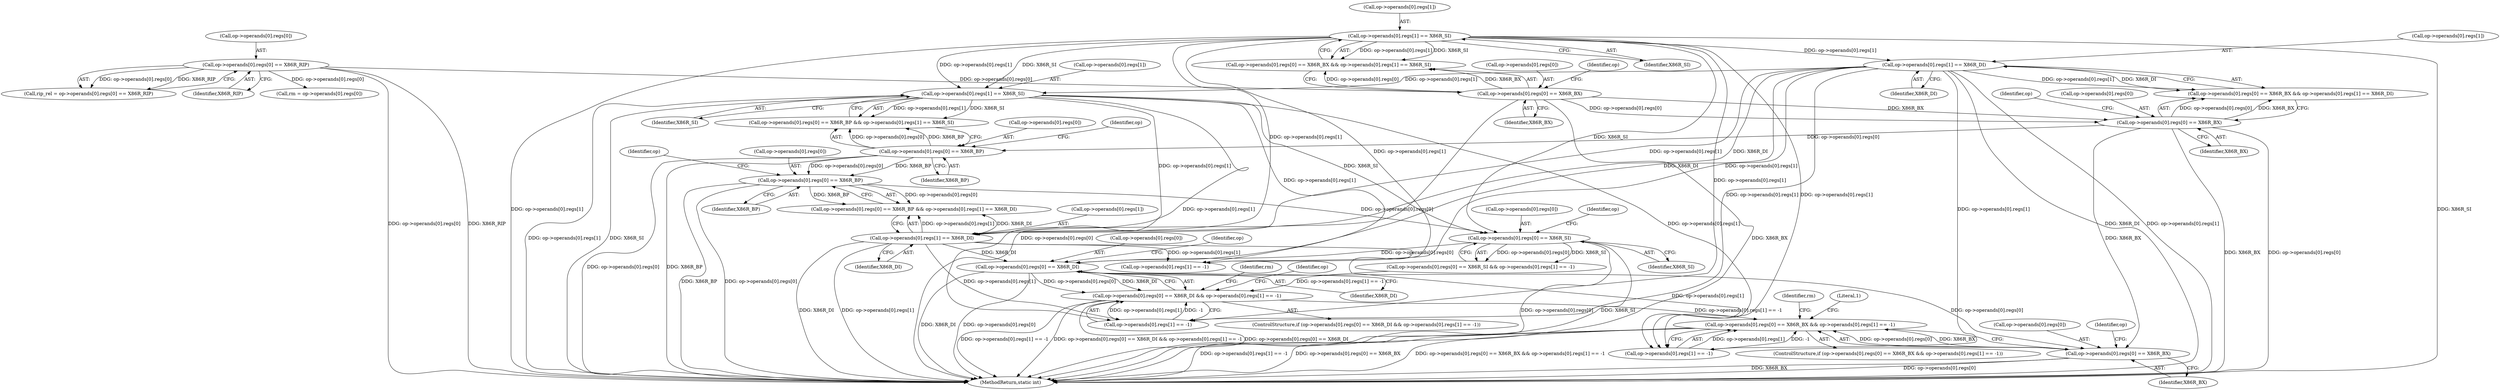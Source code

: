 digraph "0_radare2_f17bfd9f1da05f30f23a4dd05e9d2363e1406948@API" {
"1000887" [label="(Call,op->operands[0].regs[0] == X86R_DI)"];
"1000857" [label="(Call,op->operands[0].regs[0] == X86R_SI)"];
"1000828" [label="(Call,op->operands[0].regs[0] == X86R_BP)"];
"1000799" [label="(Call,op->operands[0].regs[0] == X86R_BP)"];
"1000770" [label="(Call,op->operands[0].regs[0] == X86R_BX)"];
"1000741" [label="(Call,op->operands[0].regs[0] == X86R_BX)"];
"1000629" [label="(Call,op->operands[0].regs[0] == X86R_RIP)"];
"1000752" [label="(Call,op->operands[0].regs[1] == X86R_SI)"];
"1000810" [label="(Call,op->operands[0].regs[1] == X86R_SI)"];
"1000781" [label="(Call,op->operands[0].regs[1] == X86R_DI)"];
"1000839" [label="(Call,op->operands[0].regs[1] == X86R_DI)"];
"1000886" [label="(Call,op->operands[0].regs[0] == X86R_DI && op->operands[0].regs[1] == -1)"];
"1000916" [label="(Call,op->operands[0].regs[0] == X86R_BX && op->operands[0].regs[1] == -1)"];
"1000917" [label="(Call,op->operands[0].regs[0] == X86R_BX)"];
"1000781" [label="(Call,op->operands[0].regs[1] == X86R_DI)"];
"1000811" [label="(Call,op->operands[0].regs[1])"];
"1000917" [label="(Call,op->operands[0].regs[0] == X86R_BX)"];
"1000873" [label="(Identifier,op)"];
"1000799" [label="(Call,op->operands[0].regs[0] == X86R_BP)"];
"1000897" [label="(Identifier,X86R_DI)"];
"1000922" [label="(Identifier,op)"];
"1000627" [label="(Call,rip_rel = op->operands[0].regs[0] == X86R_RIP)"];
"1000771" [label="(Call,op->operands[0].regs[0])"];
"1000867" [label="(Identifier,X86R_SI)"];
"1000948" [label="(Literal,1)"];
"1000770" [label="(Call,op->operands[0].regs[0] == X86R_BX)"];
"1000809" [label="(Identifier,X86R_BP)"];
"1000786" [label="(Identifier,op)"];
"1000838" [label="(Identifier,X86R_BP)"];
"1000827" [label="(Call,op->operands[0].regs[0] == X86R_BP && op->operands[0].regs[1] == X86R_DI)"];
"1000918" [label="(Call,op->operands[0].regs[0])"];
"1000639" [label="(Identifier,X86R_RIP)"];
"1000740" [label="(Call,op->operands[0].regs[0] == X86R_BX && op->operands[0].regs[1] == X86R_SI)"];
"1000800" [label="(Call,op->operands[0].regs[0])"];
"1000885" [label="(ControlStructure,if (op->operands[0].regs[0] == X86R_DI && op->operands[0].regs[1] == -1))"];
"1000741" [label="(Call,op->operands[0].regs[0] == X86R_BX)"];
"1000782" [label="(Call,op->operands[0].regs[1])"];
"1000887" [label="(Call,op->operands[0].regs[0] == X86R_DI)"];
"1000840" [label="(Call,op->operands[0].regs[1])"];
"1000868" [label="(Call,op->operands[0].regs[1] == -1)"];
"1000769" [label="(Call,op->operands[0].regs[0] == X86R_BX && op->operands[0].regs[1] == X86R_DI)"];
"1000753" [label="(Call,op->operands[0].regs[1])"];
"1000942" [label="(Identifier,rm)"];
"1000903" [label="(Identifier,op)"];
"1000820" [label="(Identifier,X86R_SI)"];
"1003220" [label="(MethodReturn,static int)"];
"1000752" [label="(Call,op->operands[0].regs[1] == X86R_SI)"];
"1000780" [label="(Identifier,X86R_BX)"];
"1000757" [label="(Identifier,op)"];
"1000928" [label="(Call,op->operands[0].regs[1] == -1)"];
"1000849" [label="(Identifier,X86R_DI)"];
"1000828" [label="(Call,op->operands[0].regs[0] == X86R_BP)"];
"1000810" [label="(Call,op->operands[0].regs[1] == X86R_SI)"];
"1000844" [label="(Identifier,op)"];
"1000886" [label="(Call,op->operands[0].regs[0] == X86R_DI && op->operands[0].regs[1] == -1)"];
"1000791" [label="(Identifier,X86R_DI)"];
"1000857" [label="(Call,op->operands[0].regs[0] == X86R_SI)"];
"1000815" [label="(Identifier,op)"];
"1000829" [label="(Call,op->operands[0].regs[0])"];
"1000982" [label="(Call,rm = op->operands[0].regs[0])"];
"1000630" [label="(Call,op->operands[0].regs[0])"];
"1000839" [label="(Call,op->operands[0].regs[1] == X86R_DI)"];
"1000912" [label="(Identifier,rm)"];
"1000927" [label="(Identifier,X86R_BX)"];
"1000898" [label="(Call,op->operands[0].regs[1] == -1)"];
"1000915" [label="(ControlStructure,if (op->operands[0].regs[0] == X86R_BX && op->operands[0].regs[1] == -1))"];
"1000916" [label="(Call,op->operands[0].regs[0] == X86R_BX && op->operands[0].regs[1] == -1)"];
"1000856" [label="(Call,op->operands[0].regs[0] == X86R_SI && op->operands[0].regs[1] == -1)"];
"1000858" [label="(Call,op->operands[0].regs[0])"];
"1000742" [label="(Call,op->operands[0].regs[0])"];
"1000933" [label="(Identifier,op)"];
"1000888" [label="(Call,op->operands[0].regs[0])"];
"1000629" [label="(Call,op->operands[0].regs[0] == X86R_RIP)"];
"1000751" [label="(Identifier,X86R_BX)"];
"1000798" [label="(Call,op->operands[0].regs[0] == X86R_BP && op->operands[0].regs[1] == X86R_SI)"];
"1000762" [label="(Identifier,X86R_SI)"];
"1000887" -> "1000886"  [label="AST: "];
"1000887" -> "1000897"  [label="CFG: "];
"1000888" -> "1000887"  [label="AST: "];
"1000897" -> "1000887"  [label="AST: "];
"1000903" -> "1000887"  [label="CFG: "];
"1000886" -> "1000887"  [label="CFG: "];
"1000887" -> "1003220"  [label="DDG: X86R_DI"];
"1000887" -> "1003220"  [label="DDG: op->operands[0].regs[0]"];
"1000887" -> "1000886"  [label="DDG: op->operands[0].regs[0]"];
"1000887" -> "1000886"  [label="DDG: X86R_DI"];
"1000857" -> "1000887"  [label="DDG: op->operands[0].regs[0]"];
"1000781" -> "1000887"  [label="DDG: X86R_DI"];
"1000839" -> "1000887"  [label="DDG: X86R_DI"];
"1000887" -> "1000917"  [label="DDG: op->operands[0].regs[0]"];
"1000857" -> "1000856"  [label="AST: "];
"1000857" -> "1000867"  [label="CFG: "];
"1000858" -> "1000857"  [label="AST: "];
"1000867" -> "1000857"  [label="AST: "];
"1000873" -> "1000857"  [label="CFG: "];
"1000856" -> "1000857"  [label="CFG: "];
"1000857" -> "1003220"  [label="DDG: op->operands[0].regs[0]"];
"1000857" -> "1003220"  [label="DDG: X86R_SI"];
"1000857" -> "1000856"  [label="DDG: op->operands[0].regs[0]"];
"1000857" -> "1000856"  [label="DDG: X86R_SI"];
"1000828" -> "1000857"  [label="DDG: op->operands[0].regs[0]"];
"1000752" -> "1000857"  [label="DDG: X86R_SI"];
"1000810" -> "1000857"  [label="DDG: X86R_SI"];
"1000828" -> "1000827"  [label="AST: "];
"1000828" -> "1000838"  [label="CFG: "];
"1000829" -> "1000828"  [label="AST: "];
"1000838" -> "1000828"  [label="AST: "];
"1000844" -> "1000828"  [label="CFG: "];
"1000827" -> "1000828"  [label="CFG: "];
"1000828" -> "1003220"  [label="DDG: X86R_BP"];
"1000828" -> "1003220"  [label="DDG: op->operands[0].regs[0]"];
"1000828" -> "1000827"  [label="DDG: op->operands[0].regs[0]"];
"1000828" -> "1000827"  [label="DDG: X86R_BP"];
"1000799" -> "1000828"  [label="DDG: op->operands[0].regs[0]"];
"1000799" -> "1000828"  [label="DDG: X86R_BP"];
"1000799" -> "1000798"  [label="AST: "];
"1000799" -> "1000809"  [label="CFG: "];
"1000800" -> "1000799"  [label="AST: "];
"1000809" -> "1000799"  [label="AST: "];
"1000815" -> "1000799"  [label="CFG: "];
"1000798" -> "1000799"  [label="CFG: "];
"1000799" -> "1003220"  [label="DDG: op->operands[0].regs[0]"];
"1000799" -> "1003220"  [label="DDG: X86R_BP"];
"1000799" -> "1000798"  [label="DDG: op->operands[0].regs[0]"];
"1000799" -> "1000798"  [label="DDG: X86R_BP"];
"1000770" -> "1000799"  [label="DDG: op->operands[0].regs[0]"];
"1000770" -> "1000769"  [label="AST: "];
"1000770" -> "1000780"  [label="CFG: "];
"1000771" -> "1000770"  [label="AST: "];
"1000780" -> "1000770"  [label="AST: "];
"1000786" -> "1000770"  [label="CFG: "];
"1000769" -> "1000770"  [label="CFG: "];
"1000770" -> "1003220"  [label="DDG: X86R_BX"];
"1000770" -> "1003220"  [label="DDG: op->operands[0].regs[0]"];
"1000770" -> "1000769"  [label="DDG: op->operands[0].regs[0]"];
"1000770" -> "1000769"  [label="DDG: X86R_BX"];
"1000741" -> "1000770"  [label="DDG: op->operands[0].regs[0]"];
"1000741" -> "1000770"  [label="DDG: X86R_BX"];
"1000770" -> "1000917"  [label="DDG: X86R_BX"];
"1000741" -> "1000740"  [label="AST: "];
"1000741" -> "1000751"  [label="CFG: "];
"1000742" -> "1000741"  [label="AST: "];
"1000751" -> "1000741"  [label="AST: "];
"1000757" -> "1000741"  [label="CFG: "];
"1000740" -> "1000741"  [label="CFG: "];
"1000741" -> "1003220"  [label="DDG: op->operands[0].regs[0]"];
"1000741" -> "1003220"  [label="DDG: X86R_BX"];
"1000741" -> "1000740"  [label="DDG: op->operands[0].regs[0]"];
"1000741" -> "1000740"  [label="DDG: X86R_BX"];
"1000629" -> "1000741"  [label="DDG: op->operands[0].regs[0]"];
"1000629" -> "1000627"  [label="AST: "];
"1000629" -> "1000639"  [label="CFG: "];
"1000630" -> "1000629"  [label="AST: "];
"1000639" -> "1000629"  [label="AST: "];
"1000627" -> "1000629"  [label="CFG: "];
"1000629" -> "1003220"  [label="DDG: op->operands[0].regs[0]"];
"1000629" -> "1003220"  [label="DDG: X86R_RIP"];
"1000629" -> "1000627"  [label="DDG: op->operands[0].regs[0]"];
"1000629" -> "1000627"  [label="DDG: X86R_RIP"];
"1000629" -> "1000982"  [label="DDG: op->operands[0].regs[0]"];
"1000752" -> "1000740"  [label="AST: "];
"1000752" -> "1000762"  [label="CFG: "];
"1000753" -> "1000752"  [label="AST: "];
"1000762" -> "1000752"  [label="AST: "];
"1000740" -> "1000752"  [label="CFG: "];
"1000752" -> "1003220"  [label="DDG: X86R_SI"];
"1000752" -> "1003220"  [label="DDG: op->operands[0].regs[1]"];
"1000752" -> "1000740"  [label="DDG: op->operands[0].regs[1]"];
"1000752" -> "1000740"  [label="DDG: X86R_SI"];
"1000752" -> "1000781"  [label="DDG: op->operands[0].regs[1]"];
"1000752" -> "1000810"  [label="DDG: op->operands[0].regs[1]"];
"1000752" -> "1000810"  [label="DDG: X86R_SI"];
"1000752" -> "1000839"  [label="DDG: op->operands[0].regs[1]"];
"1000752" -> "1000868"  [label="DDG: op->operands[0].regs[1]"];
"1000752" -> "1000898"  [label="DDG: op->operands[0].regs[1]"];
"1000752" -> "1000928"  [label="DDG: op->operands[0].regs[1]"];
"1000810" -> "1000798"  [label="AST: "];
"1000810" -> "1000820"  [label="CFG: "];
"1000811" -> "1000810"  [label="AST: "];
"1000820" -> "1000810"  [label="AST: "];
"1000798" -> "1000810"  [label="CFG: "];
"1000810" -> "1003220"  [label="DDG: X86R_SI"];
"1000810" -> "1003220"  [label="DDG: op->operands[0].regs[1]"];
"1000810" -> "1000798"  [label="DDG: op->operands[0].regs[1]"];
"1000810" -> "1000798"  [label="DDG: X86R_SI"];
"1000781" -> "1000810"  [label="DDG: op->operands[0].regs[1]"];
"1000810" -> "1000839"  [label="DDG: op->operands[0].regs[1]"];
"1000810" -> "1000868"  [label="DDG: op->operands[0].regs[1]"];
"1000810" -> "1000898"  [label="DDG: op->operands[0].regs[1]"];
"1000810" -> "1000928"  [label="DDG: op->operands[0].regs[1]"];
"1000781" -> "1000769"  [label="AST: "];
"1000781" -> "1000791"  [label="CFG: "];
"1000782" -> "1000781"  [label="AST: "];
"1000791" -> "1000781"  [label="AST: "];
"1000769" -> "1000781"  [label="CFG: "];
"1000781" -> "1003220"  [label="DDG: X86R_DI"];
"1000781" -> "1003220"  [label="DDG: op->operands[0].regs[1]"];
"1000781" -> "1000769"  [label="DDG: op->operands[0].regs[1]"];
"1000781" -> "1000769"  [label="DDG: X86R_DI"];
"1000781" -> "1000839"  [label="DDG: op->operands[0].regs[1]"];
"1000781" -> "1000839"  [label="DDG: X86R_DI"];
"1000781" -> "1000868"  [label="DDG: op->operands[0].regs[1]"];
"1000781" -> "1000898"  [label="DDG: op->operands[0].regs[1]"];
"1000781" -> "1000928"  [label="DDG: op->operands[0].regs[1]"];
"1000839" -> "1000827"  [label="AST: "];
"1000839" -> "1000849"  [label="CFG: "];
"1000840" -> "1000839"  [label="AST: "];
"1000849" -> "1000839"  [label="AST: "];
"1000827" -> "1000839"  [label="CFG: "];
"1000839" -> "1003220"  [label="DDG: X86R_DI"];
"1000839" -> "1003220"  [label="DDG: op->operands[0].regs[1]"];
"1000839" -> "1000827"  [label="DDG: op->operands[0].regs[1]"];
"1000839" -> "1000827"  [label="DDG: X86R_DI"];
"1000839" -> "1000868"  [label="DDG: op->operands[0].regs[1]"];
"1000839" -> "1000898"  [label="DDG: op->operands[0].regs[1]"];
"1000839" -> "1000928"  [label="DDG: op->operands[0].regs[1]"];
"1000886" -> "1000885"  [label="AST: "];
"1000886" -> "1000898"  [label="CFG: "];
"1000898" -> "1000886"  [label="AST: "];
"1000912" -> "1000886"  [label="CFG: "];
"1000922" -> "1000886"  [label="CFG: "];
"1000886" -> "1003220"  [label="DDG: op->operands[0].regs[0] == X86R_DI && op->operands[0].regs[1] == -1"];
"1000886" -> "1003220"  [label="DDG: op->operands[0].regs[0] == X86R_DI"];
"1000886" -> "1003220"  [label="DDG: op->operands[0].regs[1] == -1"];
"1000898" -> "1000886"  [label="DDG: op->operands[0].regs[1]"];
"1000898" -> "1000886"  [label="DDG: -1"];
"1000856" -> "1000886"  [label="DDG: op->operands[0].regs[1] == -1"];
"1000886" -> "1000916"  [label="DDG: op->operands[0].regs[1] == -1"];
"1000916" -> "1000915"  [label="AST: "];
"1000916" -> "1000917"  [label="CFG: "];
"1000916" -> "1000928"  [label="CFG: "];
"1000917" -> "1000916"  [label="AST: "];
"1000928" -> "1000916"  [label="AST: "];
"1000942" -> "1000916"  [label="CFG: "];
"1000948" -> "1000916"  [label="CFG: "];
"1000916" -> "1003220"  [label="DDG: op->operands[0].regs[0] == X86R_BX && op->operands[0].regs[1] == -1"];
"1000916" -> "1003220"  [label="DDG: op->operands[0].regs[1] == -1"];
"1000916" -> "1003220"  [label="DDG: op->operands[0].regs[0] == X86R_BX"];
"1000917" -> "1000916"  [label="DDG: op->operands[0].regs[0]"];
"1000917" -> "1000916"  [label="DDG: X86R_BX"];
"1000928" -> "1000916"  [label="DDG: op->operands[0].regs[1]"];
"1000928" -> "1000916"  [label="DDG: -1"];
"1000917" -> "1000927"  [label="CFG: "];
"1000918" -> "1000917"  [label="AST: "];
"1000927" -> "1000917"  [label="AST: "];
"1000933" -> "1000917"  [label="CFG: "];
"1000917" -> "1003220"  [label="DDG: op->operands[0].regs[0]"];
"1000917" -> "1003220"  [label="DDG: X86R_BX"];
}

